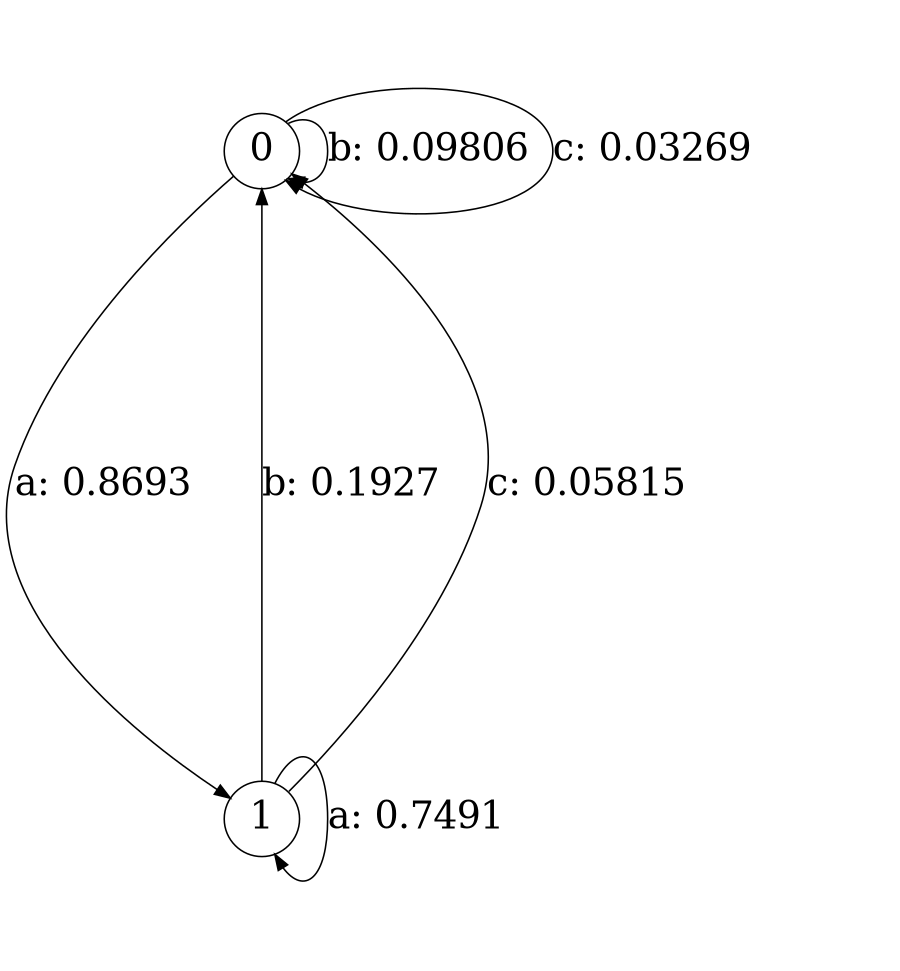 digraph "d4-300nw-t0-cen-SML" {
size = "6,8.5";
ratio = "fill";
node [shape = circle];
node [fontsize = 24];
edge [fontsize = 24];
0 -> 1 [label = "a: 0.8693   "];
0 -> 0 [label = "b: 0.09806  "];
0 -> 0 [label = "c: 0.03269  "];
1 -> 1 [label = "a: 0.7491   "];
1 -> 0 [label = "b: 0.1927   "];
1 -> 0 [label = "c: 0.05815  "];
}
